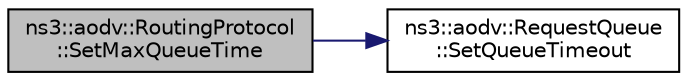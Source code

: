 digraph "ns3::aodv::RoutingProtocol::SetMaxQueueTime"
{
 // LATEX_PDF_SIZE
  edge [fontname="Helvetica",fontsize="10",labelfontname="Helvetica",labelfontsize="10"];
  node [fontname="Helvetica",fontsize="10",shape=record];
  rankdir="LR";
  Node1 [label="ns3::aodv::RoutingProtocol\l::SetMaxQueueTime",height=0.2,width=0.4,color="black", fillcolor="grey75", style="filled", fontcolor="black",tooltip="Set the maximum queue time."];
  Node1 -> Node2 [color="midnightblue",fontsize="10",style="solid",fontname="Helvetica"];
  Node2 [label="ns3::aodv::RequestQueue\l::SetQueueTimeout",height=0.2,width=0.4,color="black", fillcolor="white", style="filled",URL="$classns3_1_1aodv_1_1_request_queue.html#a9f81ff4709cfe0f0e88438a820c308f7",tooltip="Set queue timeout."];
}
